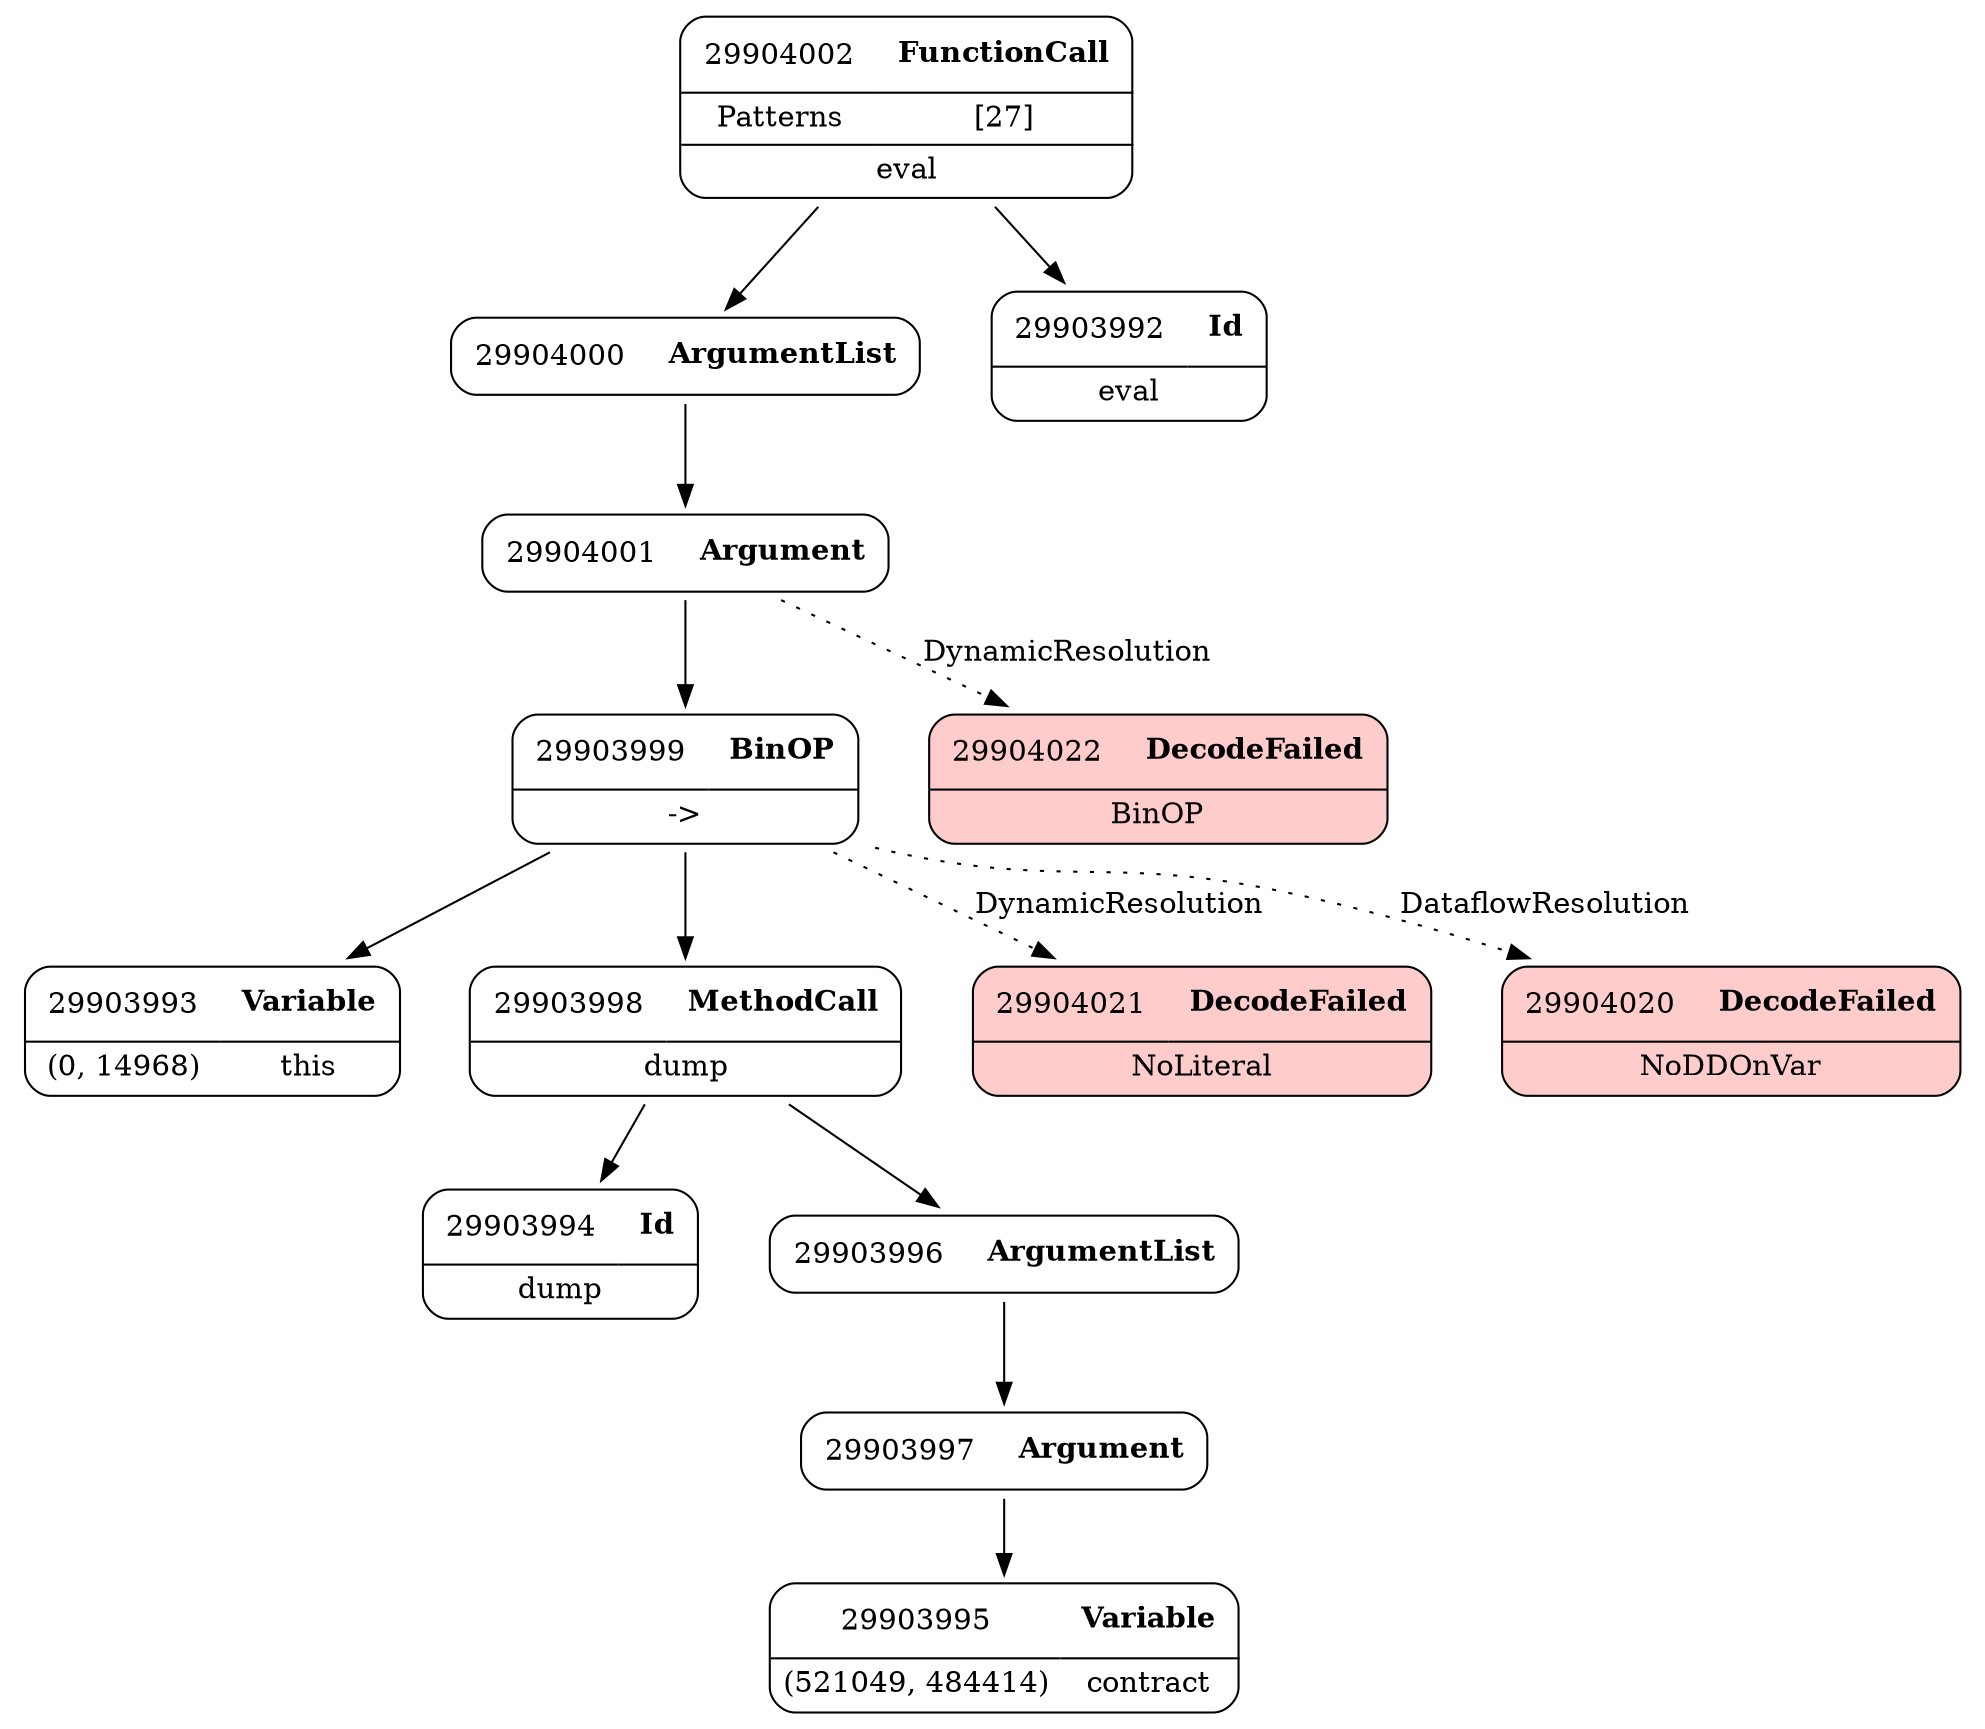 digraph ast {
node [shape=none];
29904000 [label=<<TABLE border='1' cellspacing='0' cellpadding='10' style='rounded' ><TR><TD border='0'>29904000</TD><TD border='0'><B>ArgumentList</B></TD></TR></TABLE>>];
29904000 -> 29904001 [weight=2];
29904001 [label=<<TABLE border='1' cellspacing='0' cellpadding='10' style='rounded' ><TR><TD border='0'>29904001</TD><TD border='0'><B>Argument</B></TD></TR></TABLE>>];
29904001 -> 29903999 [weight=2];
29904001 -> 29904022 [style=dotted,label=DynamicResolution];
29904002 [label=<<TABLE border='1' cellspacing='0' cellpadding='10' style='rounded' ><TR><TD border='0'>29904002</TD><TD border='0'><B>FunctionCall</B></TD></TR><HR/><TR><TD border='0' cellpadding='5'>Patterns</TD><TD border='0' cellpadding='5'>[27]</TD></TR><HR/><TR><TD border='0' cellpadding='5' colspan='2'>eval</TD></TR></TABLE>>];
29904002 -> 29903992 [weight=2];
29904002 -> 29904000 [weight=2];
29903992 [label=<<TABLE border='1' cellspacing='0' cellpadding='10' style='rounded' ><TR><TD border='0'>29903992</TD><TD border='0'><B>Id</B></TD></TR><HR/><TR><TD border='0' cellpadding='5' colspan='2'>eval</TD></TR></TABLE>>];
29903993 [label=<<TABLE border='1' cellspacing='0' cellpadding='10' style='rounded' ><TR><TD border='0'>29903993</TD><TD border='0'><B>Variable</B></TD></TR><HR/><TR><TD border='0' cellpadding='5'>(0, 14968)</TD><TD border='0' cellpadding='5'>this</TD></TR></TABLE>>];
29903994 [label=<<TABLE border='1' cellspacing='0' cellpadding='10' style='rounded' ><TR><TD border='0'>29903994</TD><TD border='0'><B>Id</B></TD></TR><HR/><TR><TD border='0' cellpadding='5' colspan='2'>dump</TD></TR></TABLE>>];
29903995 [label=<<TABLE border='1' cellspacing='0' cellpadding='10' style='rounded' ><TR><TD border='0'>29903995</TD><TD border='0'><B>Variable</B></TD></TR><HR/><TR><TD border='0' cellpadding='5'>(521049, 484414)</TD><TD border='0' cellpadding='5'>contract</TD></TR></TABLE>>];
29903996 [label=<<TABLE border='1' cellspacing='0' cellpadding='10' style='rounded' ><TR><TD border='0'>29903996</TD><TD border='0'><B>ArgumentList</B></TD></TR></TABLE>>];
29903996 -> 29903997 [weight=2];
29903997 [label=<<TABLE border='1' cellspacing='0' cellpadding='10' style='rounded' ><TR><TD border='0'>29903997</TD><TD border='0'><B>Argument</B></TD></TR></TABLE>>];
29903997 -> 29903995 [weight=2];
29903998 [label=<<TABLE border='1' cellspacing='0' cellpadding='10' style='rounded' ><TR><TD border='0'>29903998</TD><TD border='0'><B>MethodCall</B></TD></TR><HR/><TR><TD border='0' cellpadding='5' colspan='2'>dump</TD></TR></TABLE>>];
29903998 -> 29903994 [weight=2];
29903998 -> 29903996 [weight=2];
29903999 [label=<<TABLE border='1' cellspacing='0' cellpadding='10' style='rounded' ><TR><TD border='0'>29903999</TD><TD border='0'><B>BinOP</B></TD></TR><HR/><TR><TD border='0' cellpadding='5' colspan='2'>-&gt;</TD></TR></TABLE>>];
29903999 -> 29903993 [weight=2];
29903999 -> 29903998 [weight=2];
29903999 -> 29904021 [style=dotted,label=DynamicResolution];
29903999 -> 29904020 [style=dotted,label=DataflowResolution];
29904020 [label=<<TABLE border='1' cellspacing='0' cellpadding='10' style='rounded' bgcolor='#FFCCCC' ><TR><TD border='0'>29904020</TD><TD border='0'><B>DecodeFailed</B></TD></TR><HR/><TR><TD border='0' cellpadding='5' colspan='2'>NoDDOnVar</TD></TR></TABLE>>];
29904021 [label=<<TABLE border='1' cellspacing='0' cellpadding='10' style='rounded' bgcolor='#FFCCCC' ><TR><TD border='0'>29904021</TD><TD border='0'><B>DecodeFailed</B></TD></TR><HR/><TR><TD border='0' cellpadding='5' colspan='2'>NoLiteral</TD></TR></TABLE>>];
29904022 [label=<<TABLE border='1' cellspacing='0' cellpadding='10' style='rounded' bgcolor='#FFCCCC' ><TR><TD border='0'>29904022</TD><TD border='0'><B>DecodeFailed</B></TD></TR><HR/><TR><TD border='0' cellpadding='5' colspan='2'>BinOP</TD></TR></TABLE>>];
}
